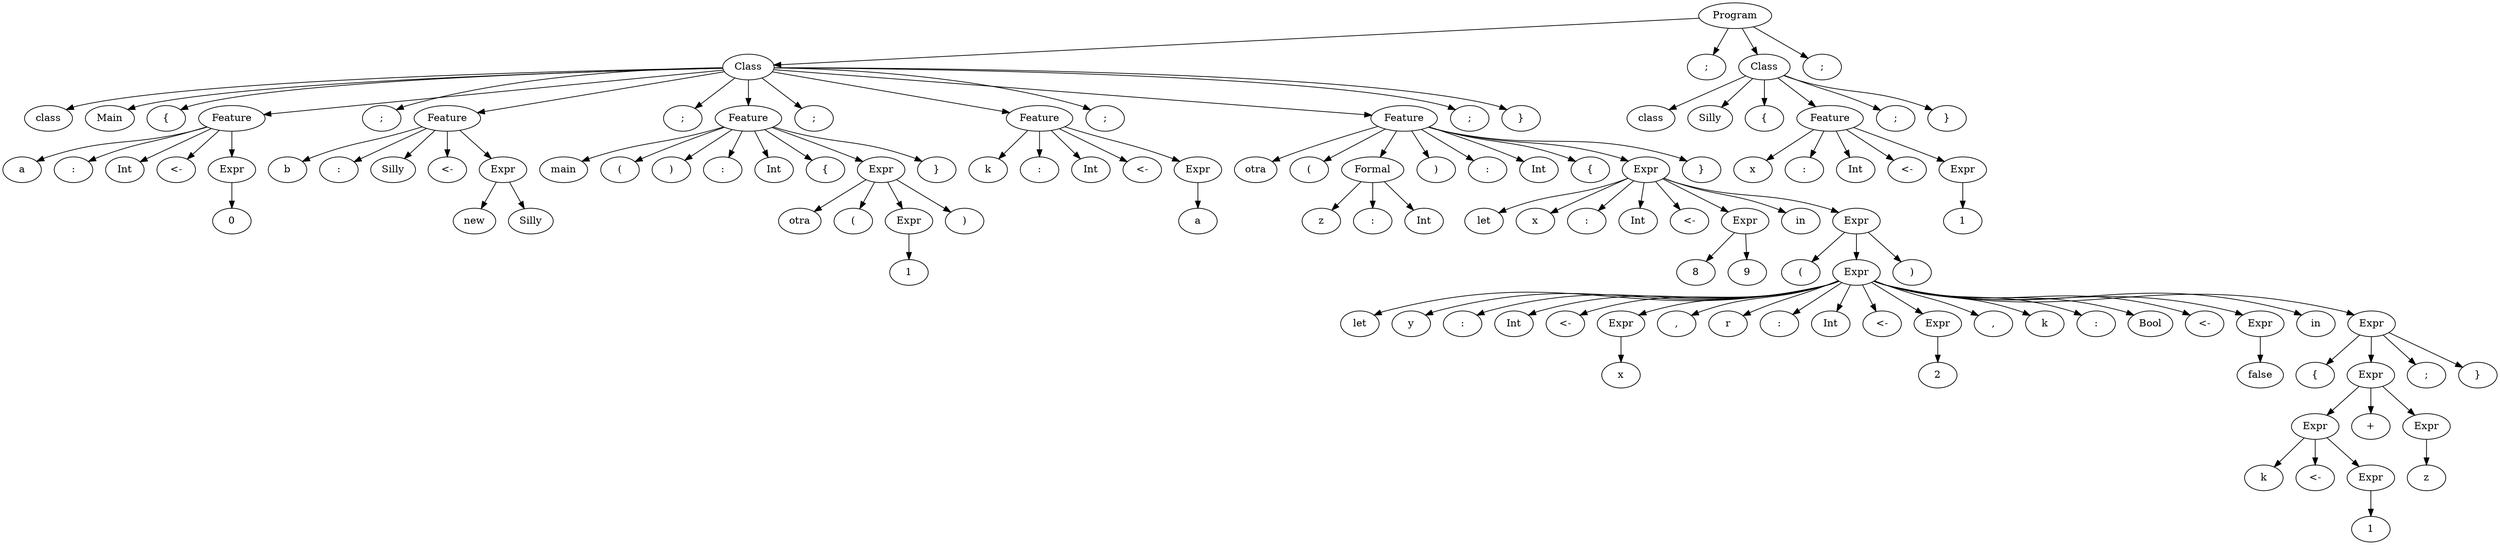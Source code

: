 digraph {
	0 [label=Program]
	0 -> 1
	1 [label=Class]
	1 -> 2
	2 [label=class]
	1 -> 3
	3 [label=Main]
	1 -> 4
	4 [label="{"]
	1 -> 5
	5 [label=Feature]
	5 -> 6
	6 [label=a]
	5 -> 7
	7 [label=":"]
	5 -> 8
	8 [label=Int]
	5 -> 9
	9 [label="<-"]
	5 -> 10
	10 [label=Expr]
	10 -> 11
	11 [label=0]
	1 -> 12
	12 [label=";"]
	1 -> 13
	13 [label=Feature]
	13 -> 14
	14 [label=b]
	13 -> 15
	15 [label=":"]
	13 -> 16
	16 [label=Silly]
	13 -> 17
	17 [label="<-"]
	13 -> 18
	18 [label=Expr]
	18 -> 19
	19 [label=new]
	18 -> 20
	20 [label=Silly]
	1 -> 21
	21 [label=";"]
	1 -> 22
	22 [label=Feature]
	22 -> 23
	23 [label=main]
	22 -> 24
	24 [label="("]
	22 -> 25
	25 [label=")"]
	22 -> 26
	26 [label=":"]
	22 -> 27
	27 [label=Int]
	22 -> 28
	28 [label="{"]
	22 -> 29
	29 [label=Expr]
	29 -> 30
	30 [label=otra]
	29 -> 31
	31 [label="("]
	29 -> 32
	32 [label=Expr]
	32 -> 33
	33 [label=1]
	29 -> 34
	34 [label=")"]
	22 -> 35
	35 [label="}"]
	1 -> 36
	36 [label=";"]
	1 -> 37
	37 [label=Feature]
	37 -> 38
	38 [label=k]
	37 -> 39
	39 [label=":"]
	37 -> 40
	40 [label=Int]
	37 -> 41
	41 [label="<-"]
	37 -> 42
	42 [label=Expr]
	42 -> 43
	43 [label=a]
	1 -> 44
	44 [label=";"]
	1 -> 45
	45 [label=Feature]
	45 -> 46
	46 [label=otra]
	45 -> 47
	47 [label="("]
	45 -> 48
	48 [label=Formal]
	48 -> 49
	49 [label=z]
	48 -> 50
	50 [label=":"]
	48 -> 51
	51 [label=Int]
	45 -> 52
	52 [label=")"]
	45 -> 53
	53 [label=":"]
	45 -> 54
	54 [label=Int]
	45 -> 55
	55 [label="{"]
	45 -> 56
	56 [label=Expr]
	56 -> 57
	57 [label=let]
	56 -> 58
	58 [label=x]
	56 -> 59
	59 [label=":"]
	56 -> 60
	60 [label=Int]
	56 -> 61
	61 [label="<-"]
	56 -> 62
	62 [label=Expr]
	62 -> 63
	63 [label=8]
	62 -> 64
	64 [label=9]
	56 -> 65
	65 [label=in]
	56 -> 66
	66 [label=Expr]
	66 -> 67
	67 [label="("]
	66 -> 68
	68 [label=Expr]
	68 -> 69
	69 [label=let]
	68 -> 70
	70 [label=y]
	68 -> 71
	71 [label=":"]
	68 -> 72
	72 [label=Int]
	68 -> 73
	73 [label="<-"]
	68 -> 74
	74 [label=Expr]
	74 -> 75
	75 [label=x]
	68 -> 76
	76 [label=","]
	68 -> 77
	77 [label=r]
	68 -> 78
	78 [label=":"]
	68 -> 79
	79 [label=Int]
	68 -> 80
	80 [label="<-"]
	68 -> 81
	81 [label=Expr]
	81 -> 82
	82 [label=2]
	68 -> 83
	83 [label=","]
	68 -> 84
	84 [label=k]
	68 -> 85
	85 [label=":"]
	68 -> 86
	86 [label=Bool]
	68 -> 87
	87 [label="<-"]
	68 -> 88
	88 [label=Expr]
	88 -> 89
	89 [label=false]
	68 -> 90
	90 [label=in]
	68 -> 91
	91 [label=Expr]
	91 -> 92
	92 [label="{"]
	91 -> 93
	93 [label=Expr]
	93 -> 94
	94 [label=Expr]
	94 -> 95
	95 [label=k]
	94 -> 96
	96 [label="<-"]
	94 -> 97
	97 [label=Expr]
	97 -> 98
	98 [label=1]
	93 -> 99
	99 [label="+"]
	93 -> 100
	100 [label=Expr]
	100 -> 101
	101 [label=z]
	91 -> 102
	102 [label=";"]
	91 -> 103
	103 [label="}"]
	66 -> 104
	104 [label=")"]
	45 -> 105
	105 [label="}"]
	1 -> 106
	106 [label=";"]
	1 -> 107
	107 [label="}"]
	0 -> 108
	108 [label=";"]
	0 -> 109
	109 [label=Class]
	109 -> 110
	110 [label=class]
	109 -> 111
	111 [label=Silly]
	109 -> 112
	112 [label="{"]
	109 -> 113
	113 [label=Feature]
	113 -> 114
	114 [label=x]
	113 -> 115
	115 [label=":"]
	113 -> 116
	116 [label=Int]
	113 -> 117
	117 [label="<-"]
	113 -> 118
	118 [label=Expr]
	118 -> 119
	119 [label=1]
	109 -> 120
	120 [label=";"]
	109 -> 121
	121 [label="}"]
	0 -> 122
	122 [label=";"]
}
